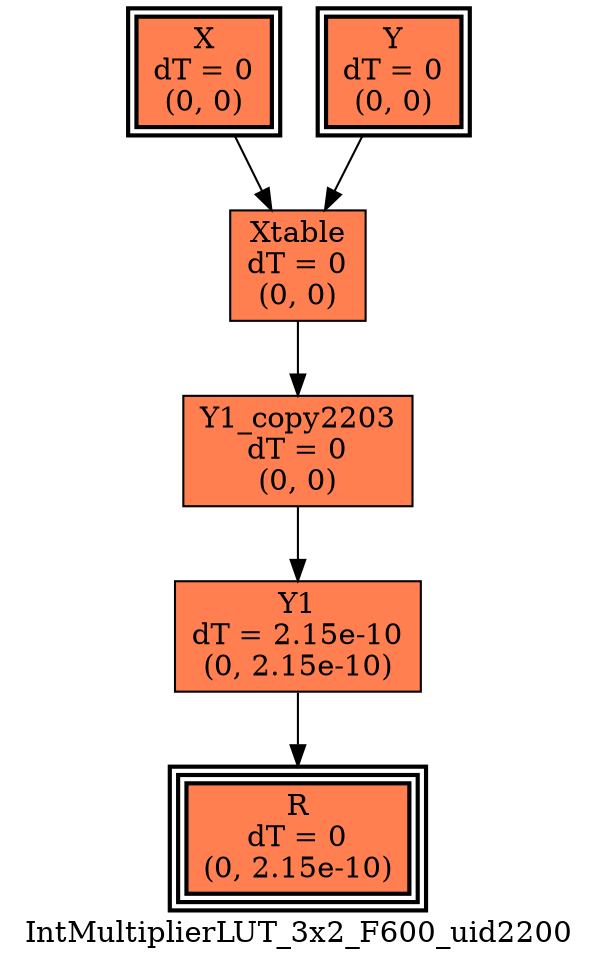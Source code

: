 digraph IntMultiplierLUT_3x2_F600_uid2200
{
	//graph drawing options
	label=IntMultiplierLUT_3x2_F600_uid2200;
	labelloc=bottom;
	labeljust=right;
	ratio=auto;
	nodesep=0.25;
	ranksep=0.5;

	//input/output signals of operator IntMultiplierLUT_3x2_F600_uid2200
	X__IntMultiplierLUT_3x2_F600_uid2200 [ label="X\ndT = 0\n(0, 0)", shape=box, color=black, style="bold, filled", fillcolor=coral, peripheries=2 ];
	Y__IntMultiplierLUT_3x2_F600_uid2200 [ label="Y\ndT = 0\n(0, 0)", shape=box, color=black, style="bold, filled", fillcolor=coral, peripheries=2 ];
	R__IntMultiplierLUT_3x2_F600_uid2200 [ label="R\ndT = 0\n(0, 2.15e-10)", shape=box, color=black, style="bold, filled", fillcolor=coral, peripheries=3 ];
	{rank=same X__IntMultiplierLUT_3x2_F600_uid2200, Y__IntMultiplierLUT_3x2_F600_uid2200};
	{rank=same R__IntMultiplierLUT_3x2_F600_uid2200};
	//internal signals of operator IntMultiplierLUT_3x2_F600_uid2200
	Xtable__IntMultiplierLUT_3x2_F600_uid2200 [ label="Xtable\ndT = 0\n(0, 0)", shape=box, color=black, style=filled, fillcolor=coral, peripheries=1 ];
	Y1__IntMultiplierLUT_3x2_F600_uid2200 [ label="Y1\ndT = 2.15e-10\n(0, 2.15e-10)", shape=box, color=black, style=filled, fillcolor=coral, peripheries=1 ];
	Y1_copy2203__IntMultiplierLUT_3x2_F600_uid2200 [ label="Y1_copy2203\ndT = 0\n(0, 0)", shape=box, color=black, style=filled, fillcolor=coral, peripheries=1 ];

	//subcomponents of operator IntMultiplierLUT_3x2_F600_uid2200

	//input and internal signal connections of operator IntMultiplierLUT_3x2_F600_uid2200
	X__IntMultiplierLUT_3x2_F600_uid2200 -> Xtable__IntMultiplierLUT_3x2_F600_uid2200 [ arrowhead=normal, arrowsize=1.0, arrowtail=normal, color=black, dir=forward  ];
	Y__IntMultiplierLUT_3x2_F600_uid2200 -> Xtable__IntMultiplierLUT_3x2_F600_uid2200 [ arrowhead=normal, arrowsize=1.0, arrowtail=normal, color=black, dir=forward  ];
	Xtable__IntMultiplierLUT_3x2_F600_uid2200 -> Y1_copy2203__IntMultiplierLUT_3x2_F600_uid2200 [ arrowhead=normal, arrowsize=1.0, arrowtail=normal, color=black, dir=forward  ];
	Y1__IntMultiplierLUT_3x2_F600_uid2200 -> R__IntMultiplierLUT_3x2_F600_uid2200 [ arrowhead=normal, arrowsize=1.0, arrowtail=normal, color=black, dir=forward  ];
	Y1_copy2203__IntMultiplierLUT_3x2_F600_uid2200 -> Y1__IntMultiplierLUT_3x2_F600_uid2200 [ arrowhead=normal, arrowsize=1.0, arrowtail=normal, color=black, dir=forward  ];
}

